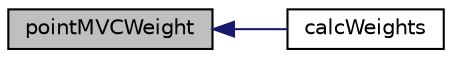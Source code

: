 digraph "pointMVCWeight"
{
  bgcolor="transparent";
  edge [fontname="Helvetica",fontsize="10",labelfontname="Helvetica",labelfontsize="10"];
  node [fontname="Helvetica",fontsize="10",shape=record];
  rankdir="LR";
  Node1 [label="pointMVCWeight",height=0.2,width=0.4,color="black", fillcolor="grey75", style="filled", fontcolor="black"];
  Node1 -> Node2 [dir="back",color="midnightblue",fontsize="10",style="solid",fontname="Helvetica"];
  Node2 [label="calcWeights",height=0.2,width=0.4,color="black",URL="$a01928.html#afd306cddf68cfada622205831381d6ab",tooltip="Calculate weights from all cell&#39;s vertices. "];
}
